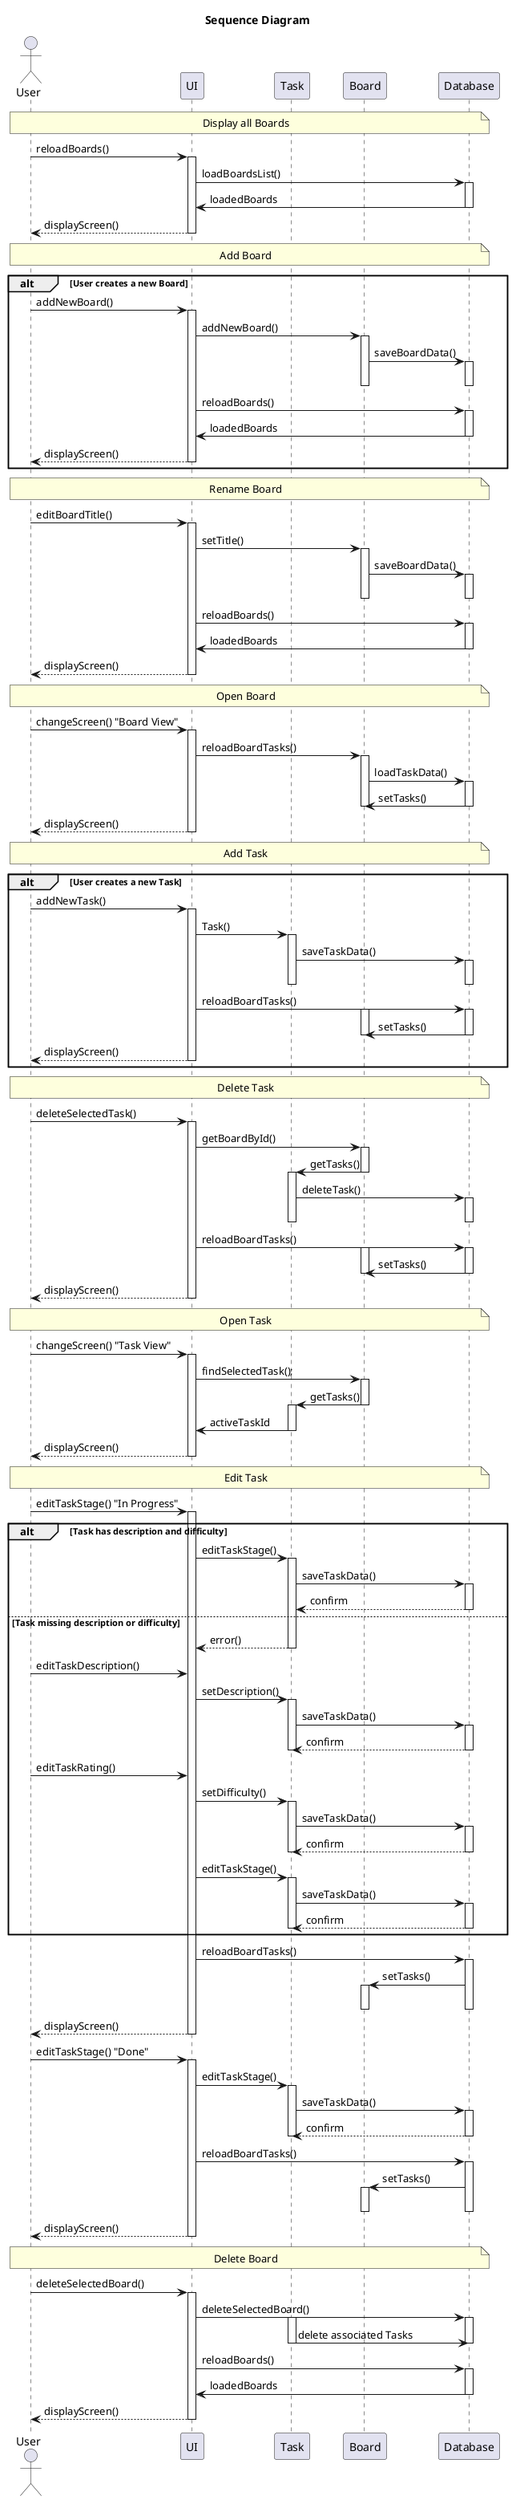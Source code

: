 @startuml sequenceDiagram

title Sequence Diagram

actor User
participant "UI" as UI
participant "Task" as T
participant "Board" as B
participant "Database" as DB

'Initial load Boards list
note over User, DB: Display all Boards
User -> UI: reloadBoards()
activate UI
UI -> DB: loadBoardsList()
activate DB
DB -> UI: loadedBoards
deactivate DB
UI --> User: displayScreen()
deactivate UI

'Create new Board
note over User, DB: Add Board
alt User creates a new Board
  User -> UI: addNewBoard()
  activate UI
  UI -> B: addNewBoard()
  activate B
  B -> DB: saveBoardData()
  activate DB
  deactivate B
  deactivate DB
  UI -> DB: reloadBoards()
  activate DB
  DB -> UI: loadedBoards
  deactivate DB
  UI --> User: displayScreen()
  deactivate UI
end

'Rename Board title
note over User, DB: Rename Board
User -> UI: editBoardTitle()
activate UI
UI -> B: setTitle()
activate B
B -> DB: saveBoardData()
activate DB
deactivate B
deactivate DB
UI -> DB: reloadBoards()
activate DB
DB -> UI: loadedBoards
deactivate DB
UI --> User: displayScreen()
deactivate UI

'Open Board
note over User, DB: Open Board
User -> UI: changeScreen() "Board View"
activate UI
UI -> B: reloadBoardTasks()
activate B
B -> DB: loadTaskData()
activate DB
DB -> B: setTasks()
deactivate DB
deactivate B
UI --> User: displayScreen()
deactivate UI

'Create new Task
note over User, DB: Add Task
alt User creates a new Task
  User -> UI: addNewTask()
  activate UI
  UI -> T: Task()
  activate T
  T -> DB: saveTaskData()
  activate DB
  deactivate T
  deactivate DB
  UI -> DB: reloadBoardTasks()
  activate B
  activate DB
  DB -> B: setTasks()
  deactivate B
  deactivate DB
  UI --> User: displayScreen()
  deactivate UI
end

'Delete Task
note over User, DB: Delete Task
User -> UI: deleteSelectedTask()
activate UI
UI -> B: getBoardById()
activate B
B -> T: getTasks()
deactivate B
activate T
T -> DB: deleteTask()
activate DB
deactivate T
deactivate DB
UI -> DB: reloadBoardTasks()
activate B
activate DB
DB -> B: setTasks()
deactivate B
deactivate DB
UI --> User: displayScreen()
deactivate UI

'Open Task
note over User, DB: Open Task
User -> UI: changeScreen() "Task View"
activate UI
UI -> B: findSelectedTask();
activate B
B -> T: getTasks()
deactivate B
activate T
T -> UI: activeTaskId
deactivate T
UI --> User: displayScreen()
deactivate UI

'Edit Task Stages
note over User, DB: Edit Task
User -> UI: editTaskStage() "In Progress"
activate UI
alt Task has description and difficulty
  UI -> T: editTaskStage()
  activate T
  T -> DB: saveTaskData()
  activate DB
  DB --> T: confirm
  deactivate DB
else Task missing description or difficulty
  T --> UI: error() 
  deactivate T
  User -> UI: editTaskDescription()
  UI -> T: setDescription()
  activate T
  T -> DB: saveTaskData()
  activate DB
  DB --> T: confirm
  deactivate T
  deactivate DB
  User -> UI: editTaskRating()
  UI -> T: setDifficulty()
  activate T
  T -> DB: saveTaskData()
  activate DB
  DB --> T: confirm
  deactivate T
  deactivate DB
  UI -> T: editTaskStage()
  activate T
  T -> DB: saveTaskData()
  activate DB
  DB --> T: confirm
  deactivate DB
  deactivate T
end

UI -> DB: reloadBoardTasks()
activate DB
DB -> B: setTasks()
activate B
deactivate B
deactivate DB
UI --> User: displayScreen()
deactivate UI

User -> UI: editTaskStage() "Done"
activate UI
UI -> T: editTaskStage()
activate T
T -> DB: saveTaskData()
activate DB
DB --> T: confirm
deactivate T
deactivate DB
UI -> DB: reloadBoardTasks()
activate DB
DB -> B: setTasks()
activate B
deactivate B
deactivate DB
UI --> User: displayScreen()
deactivate UI

'Delete Board
note over User, DB: Delete Board
User -> UI: deleteSelectedBoard()
activate UI
UI -> DB: deleteSelectedBoard()
activate DB
activate T
T -> DB: delete associated Tasks
deactivate T
deactivate DB
UI -> DB: reloadBoards()
activate DB
DB -> UI: loadedBoards
deactivate DB
UI --> User: displayScreen()
deactivate UI

@enduml
